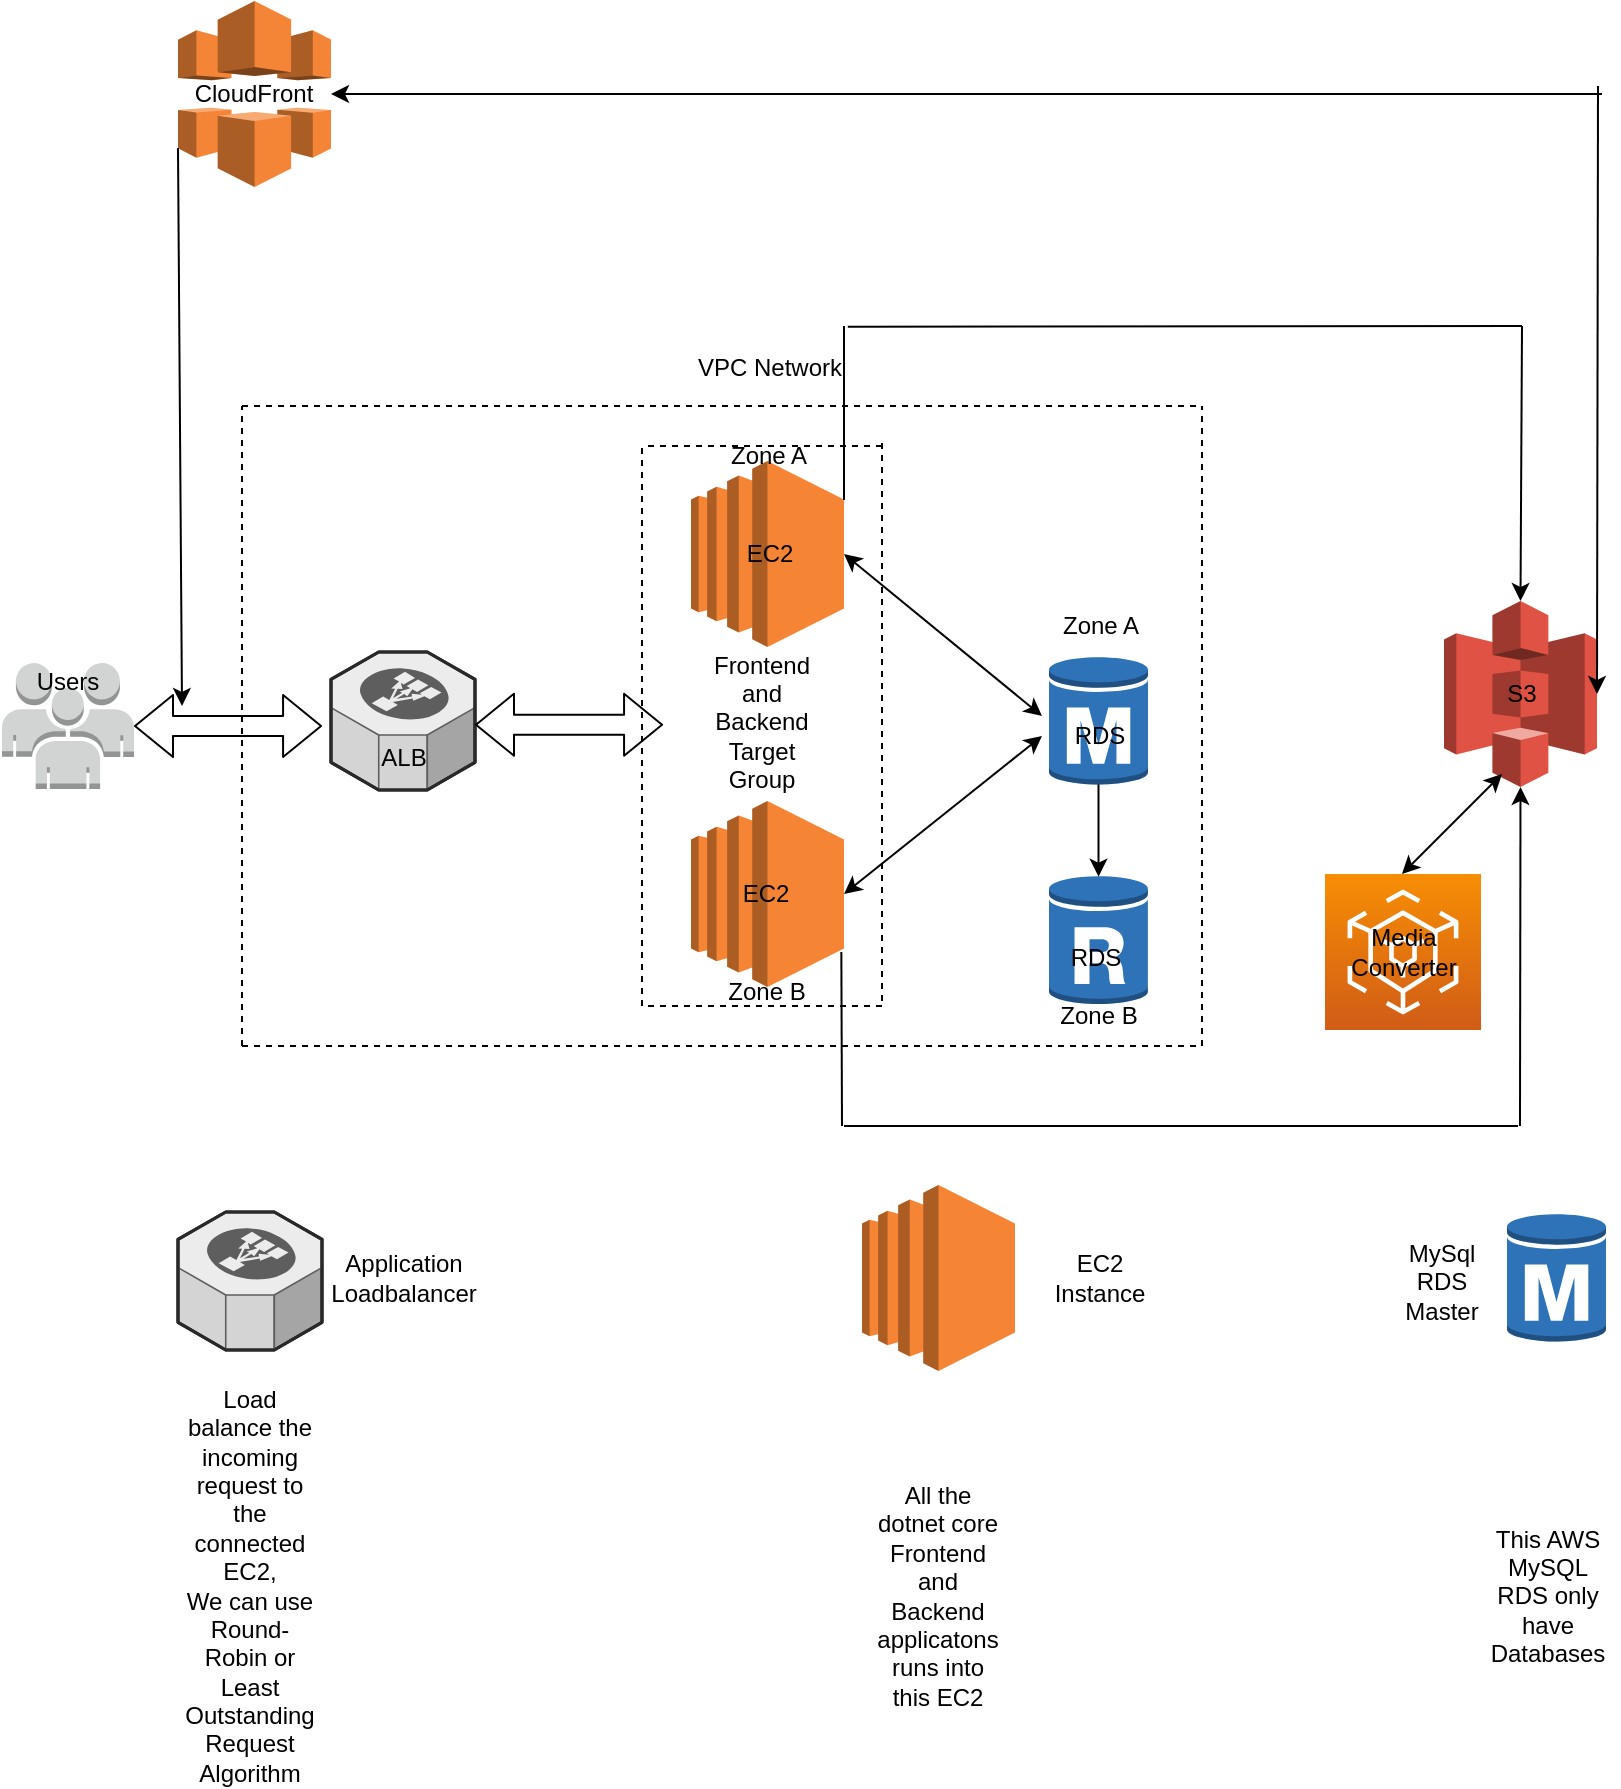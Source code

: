 <mxfile version="14.4.4" type="github">
  <diagram id="r-q9BiQXBwn9JyYvfPFh" name="Page-1">
    <mxGraphModel dx="868" dy="482" grid="1" gridSize="10" guides="1" tooltips="1" connect="1" arrows="1" fold="1" page="1" pageScale="1" pageWidth="850" pageHeight="1100" math="0" shadow="0">
      <root>
        <mxCell id="0" />
        <mxCell id="1" parent="0" />
        <mxCell id="eG_0CHaYLiDFAWbf7He8-1" value="" style="verticalLabelPosition=bottom;html=1;verticalAlign=top;strokeWidth=1;align=center;outlineConnect=0;dashed=0;outlineConnect=0;shape=mxgraph.aws3d.elasticLoadBalancing;fillColor=#ECECEC;strokeColor=#5E5E5E;aspect=fixed;" parent="1" vertex="1">
          <mxGeometry x="164.5" y="403" width="72" height="69" as="geometry" />
        </mxCell>
        <mxCell id="eG_0CHaYLiDFAWbf7He8-2" value="" style="outlineConnect=0;dashed=0;verticalLabelPosition=bottom;verticalAlign=top;align=center;html=1;shape=mxgraph.aws3.ec2;fillColor=#F58534;gradientColor=none;" parent="1" vertex="1">
          <mxGeometry x="344.5" y="307.5" width="76.5" height="93" as="geometry" />
        </mxCell>
        <mxCell id="eG_0CHaYLiDFAWbf7He8-3" value="" style="outlineConnect=0;dashed=0;verticalLabelPosition=bottom;verticalAlign=top;align=center;html=1;shape=mxgraph.aws3.ec2;fillColor=#F58534;gradientColor=none;" parent="1" vertex="1">
          <mxGeometry x="344.5" y="477.5" width="76.5" height="93" as="geometry" />
        </mxCell>
        <mxCell id="eG_0CHaYLiDFAWbf7He8-4" value="" style="outlineConnect=0;dashed=0;verticalLabelPosition=bottom;verticalAlign=top;align=center;html=1;shape=mxgraph.aws3.rds_db_instance;fillColor=#2E73B8;gradientColor=none;" parent="1" vertex="1">
          <mxGeometry x="523.5" y="404.5" width="49.5" height="66" as="geometry" />
        </mxCell>
        <mxCell id="eG_0CHaYLiDFAWbf7He8-5" value="" style="outlineConnect=0;dashed=0;verticalLabelPosition=bottom;verticalAlign=top;align=center;html=1;shape=mxgraph.aws3.s3;fillColor=#E05243;gradientColor=none;" parent="1" vertex="1">
          <mxGeometry x="721" y="377.5" width="76.5" height="93" as="geometry" />
        </mxCell>
        <mxCell id="eG_0CHaYLiDFAWbf7He8-6" value="" style="points=[[0,0,0],[0.25,0,0],[0.5,0,0],[0.75,0,0],[1,0,0],[0,1,0],[0.25,1,0],[0.5,1,0],[0.75,1,0],[1,1,0],[0,0.25,0],[0,0.5,0],[0,0.75,0],[1,0.25,0],[1,0.5,0],[1,0.75,0]];outlineConnect=0;fontColor=#232F3E;gradientColor=#F78E04;gradientDirection=north;fillColor=#D05C17;strokeColor=#ffffff;dashed=0;verticalLabelPosition=bottom;verticalAlign=top;align=center;html=1;fontSize=12;fontStyle=0;aspect=fixed;shape=mxgraph.aws4.resourceIcon;resIcon=mxgraph.aws4.elemental_mediaconvert;" parent="1" vertex="1">
          <mxGeometry x="661.5" y="514" width="78" height="78" as="geometry" />
        </mxCell>
        <mxCell id="eG_0CHaYLiDFAWbf7He8-8" value="" style="outlineConnect=0;dashed=0;verticalLabelPosition=bottom;verticalAlign=top;align=center;html=1;shape=mxgraph.aws3.users;fillColor=#D2D3D3;gradientColor=none;" parent="1" vertex="1">
          <mxGeometry y="408.5" width="66" height="63" as="geometry" />
        </mxCell>
        <mxCell id="eG_0CHaYLiDFAWbf7He8-9" value="" style="verticalLabelPosition=bottom;html=1;verticalAlign=top;strokeWidth=1;align=center;outlineConnect=0;dashed=0;outlineConnect=0;shape=mxgraph.aws3d.elasticLoadBalancing;fillColor=#ECECEC;strokeColor=#5E5E5E;aspect=fixed;" parent="1" vertex="1">
          <mxGeometry x="88" y="683" width="72" height="69" as="geometry" />
        </mxCell>
        <mxCell id="eG_0CHaYLiDFAWbf7He8-10" value="" style="outlineConnect=0;dashed=0;verticalLabelPosition=bottom;verticalAlign=top;align=center;html=1;shape=mxgraph.aws3.ec2;fillColor=#F58534;gradientColor=none;" parent="1" vertex="1">
          <mxGeometry x="430" y="669.5" width="76.5" height="93" as="geometry" />
        </mxCell>
        <mxCell id="eG_0CHaYLiDFAWbf7He8-11" value="" style="outlineConnect=0;dashed=0;verticalLabelPosition=bottom;verticalAlign=top;align=center;html=1;shape=mxgraph.aws3.rds_db_instance;fillColor=#2E73B8;gradientColor=none;" parent="1" vertex="1">
          <mxGeometry x="752.5" y="683" width="49.5" height="66" as="geometry" />
        </mxCell>
        <mxCell id="eG_0CHaYLiDFAWbf7He8-12" value="" style="outlineConnect=0;dashed=0;verticalLabelPosition=bottom;verticalAlign=top;align=center;html=1;shape=mxgraph.aws3.cloudfront;fillColor=#F58536;gradientColor=none;" parent="1" vertex="1">
          <mxGeometry x="88" y="77.5" width="76.5" height="93" as="geometry" />
        </mxCell>
        <mxCell id="eG_0CHaYLiDFAWbf7He8-14" value="Load balance the incoming request to the connected EC2,&lt;br&gt;We can use Round-Robin or Least Outstanding Request Algorithm&lt;br&gt;" style="text;html=1;strokeColor=none;fillColor=none;align=center;verticalAlign=middle;whiteSpace=wrap;rounded=0;" parent="1" vertex="1">
          <mxGeometry x="104" y="860" width="40" height="20" as="geometry" />
        </mxCell>
        <mxCell id="eG_0CHaYLiDFAWbf7He8-15" value="All the dotnet core Frontend and Backend applicatons runs&amp;nbsp;into this EC2" style="text;html=1;strokeColor=none;fillColor=none;align=center;verticalAlign=middle;whiteSpace=wrap;rounded=0;" parent="1" vertex="1">
          <mxGeometry x="448.25" y="870" width="40" height="10" as="geometry" />
        </mxCell>
        <mxCell id="eG_0CHaYLiDFAWbf7He8-23" value="This AWS MySQL&lt;br&gt;RDS only have Databases" style="text;html=1;strokeColor=none;fillColor=none;align=center;verticalAlign=middle;whiteSpace=wrap;rounded=0;" parent="1" vertex="1">
          <mxGeometry x="752.5" y="870" width="40" height="10" as="geometry" />
        </mxCell>
        <mxCell id="eG_0CHaYLiDFAWbf7He8-26" value="" style="endArrow=none;dashed=1;html=1;" parent="1" edge="1">
          <mxGeometry width="50" height="50" relative="1" as="geometry">
            <mxPoint x="120" y="600" as="sourcePoint" />
            <mxPoint x="120" y="280" as="targetPoint" />
          </mxGeometry>
        </mxCell>
        <mxCell id="eG_0CHaYLiDFAWbf7He8-27" value="" style="endArrow=none;dashed=1;html=1;" parent="1" edge="1">
          <mxGeometry width="50" height="50" relative="1" as="geometry">
            <mxPoint x="600" y="600" as="sourcePoint" />
            <mxPoint x="600" y="280" as="targetPoint" />
          </mxGeometry>
        </mxCell>
        <mxCell id="eG_0CHaYLiDFAWbf7He8-28" value="" style="endArrow=none;dashed=1;html=1;" parent="1" edge="1">
          <mxGeometry width="50" height="50" relative="1" as="geometry">
            <mxPoint x="120" y="280" as="sourcePoint" />
            <mxPoint x="600" y="280" as="targetPoint" />
          </mxGeometry>
        </mxCell>
        <mxCell id="eG_0CHaYLiDFAWbf7He8-29" value="" style="endArrow=none;dashed=1;html=1;" parent="1" edge="1">
          <mxGeometry width="50" height="50" relative="1" as="geometry">
            <mxPoint x="120" y="600" as="sourcePoint" />
            <mxPoint x="600" y="600" as="targetPoint" />
          </mxGeometry>
        </mxCell>
        <mxCell id="eG_0CHaYLiDFAWbf7He8-30" value="" style="endArrow=none;dashed=1;html=1;" parent="1" edge="1">
          <mxGeometry width="50" height="50" relative="1" as="geometry">
            <mxPoint x="320" y="580" as="sourcePoint" />
            <mxPoint x="320" y="300" as="targetPoint" />
          </mxGeometry>
        </mxCell>
        <mxCell id="eG_0CHaYLiDFAWbf7He8-31" value="" style="endArrow=none;dashed=1;html=1;" parent="1" edge="1">
          <mxGeometry width="50" height="50" relative="1" as="geometry">
            <mxPoint x="440" y="577.5" as="sourcePoint" />
            <mxPoint x="440" y="297.5" as="targetPoint" />
          </mxGeometry>
        </mxCell>
        <mxCell id="eG_0CHaYLiDFAWbf7He8-32" value="" style="endArrow=none;dashed=1;html=1;" parent="1" edge="1">
          <mxGeometry width="50" height="50" relative="1" as="geometry">
            <mxPoint x="440" y="300" as="sourcePoint" />
            <mxPoint x="320" y="300" as="targetPoint" />
          </mxGeometry>
        </mxCell>
        <mxCell id="eG_0CHaYLiDFAWbf7He8-33" value="" style="endArrow=none;dashed=1;html=1;" parent="1" edge="1">
          <mxGeometry width="50" height="50" relative="1" as="geometry">
            <mxPoint x="440" y="580" as="sourcePoint" />
            <mxPoint x="320" y="580" as="targetPoint" />
          </mxGeometry>
        </mxCell>
        <mxCell id="eG_0CHaYLiDFAWbf7He8-34" value="Zone A" style="text;html=1;strokeColor=none;fillColor=none;align=center;verticalAlign=middle;whiteSpace=wrap;rounded=0;" parent="1" vertex="1">
          <mxGeometry x="362.38" y="295" width="42.75" height="20" as="geometry" />
        </mxCell>
        <mxCell id="eG_0CHaYLiDFAWbf7He8-35" value="Zone B" style="text;html=1;strokeColor=none;fillColor=none;align=center;verticalAlign=middle;whiteSpace=wrap;rounded=0;" parent="1" vertex="1">
          <mxGeometry x="361" y="563" width="42.75" height="20" as="geometry" />
        </mxCell>
        <mxCell id="eG_0CHaYLiDFAWbf7He8-38" value="Frontend and Backend Target Group" style="text;html=1;strokeColor=none;fillColor=none;align=center;verticalAlign=middle;whiteSpace=wrap;rounded=0;" parent="1" vertex="1">
          <mxGeometry x="360" y="427.5" width="40" height="20" as="geometry" />
        </mxCell>
        <mxCell id="eG_0CHaYLiDFAWbf7He8-42" value="EC2" style="text;html=1;strokeColor=none;fillColor=none;align=center;verticalAlign=middle;whiteSpace=wrap;rounded=0;" parent="1" vertex="1">
          <mxGeometry x="363.76" y="344" width="40" height="20" as="geometry" />
        </mxCell>
        <mxCell id="eG_0CHaYLiDFAWbf7He8-43" value="EC2" style="text;html=1;strokeColor=none;fillColor=none;align=center;verticalAlign=middle;whiteSpace=wrap;rounded=0;" parent="1" vertex="1">
          <mxGeometry x="362.38" y="514" width="40" height="20" as="geometry" />
        </mxCell>
        <mxCell id="eG_0CHaYLiDFAWbf7He8-44" value="ALB" style="text;html=1;strokeColor=none;fillColor=none;align=center;verticalAlign=middle;whiteSpace=wrap;rounded=0;" parent="1" vertex="1">
          <mxGeometry x="180.5" y="446" width="40" height="20" as="geometry" />
        </mxCell>
        <mxCell id="eG_0CHaYLiDFAWbf7He8-45" value="RDS" style="text;html=1;strokeColor=none;fillColor=none;align=center;verticalAlign=middle;whiteSpace=wrap;rounded=0;" parent="1" vertex="1">
          <mxGeometry x="529.25" y="435" width="40" height="20" as="geometry" />
        </mxCell>
        <mxCell id="eG_0CHaYLiDFAWbf7He8-46" value="Zone A" style="text;html=1;strokeColor=none;fillColor=none;align=center;verticalAlign=middle;whiteSpace=wrap;rounded=0;" parent="1" vertex="1">
          <mxGeometry x="527.87" y="380" width="42.75" height="20" as="geometry" />
        </mxCell>
        <mxCell id="eG_0CHaYLiDFAWbf7He8-47" value="" style="outlineConnect=0;dashed=0;verticalLabelPosition=bottom;verticalAlign=top;align=center;html=1;shape=mxgraph.aws3.rds_db_instance_read_replica;fillColor=#2E73B8;gradientColor=none;" parent="1" vertex="1">
          <mxGeometry x="523.5" y="514" width="49.5" height="66" as="geometry" />
        </mxCell>
        <mxCell id="eG_0CHaYLiDFAWbf7He8-48" value="RDS" style="text;html=1;strokeColor=none;fillColor=none;align=center;verticalAlign=middle;whiteSpace=wrap;rounded=0;" parent="1" vertex="1">
          <mxGeometry x="527.25" y="546" width="40" height="20" as="geometry" />
        </mxCell>
        <mxCell id="eG_0CHaYLiDFAWbf7He8-49" value="VPC Network" style="text;html=1;strokeColor=none;fillColor=none;align=center;verticalAlign=middle;whiteSpace=wrap;rounded=0;" parent="1" vertex="1">
          <mxGeometry x="246.5" y="250.5" width="273.5" height="20" as="geometry" />
        </mxCell>
        <mxCell id="eG_0CHaYLiDFAWbf7He8-50" value="S3" style="text;html=1;strokeColor=none;fillColor=none;align=center;verticalAlign=middle;whiteSpace=wrap;rounded=0;" parent="1" vertex="1">
          <mxGeometry x="739.5" y="414" width="40" height="20" as="geometry" />
        </mxCell>
        <mxCell id="eG_0CHaYLiDFAWbf7He8-51" value="Media Converter" style="text;html=1;strokeColor=none;fillColor=none;align=center;verticalAlign=middle;whiteSpace=wrap;rounded=0;" parent="1" vertex="1">
          <mxGeometry x="680.5" y="543" width="40" height="20" as="geometry" />
        </mxCell>
        <mxCell id="eG_0CHaYLiDFAWbf7He8-52" value="CloudFront" style="text;html=1;strokeColor=none;fillColor=none;align=center;verticalAlign=middle;whiteSpace=wrap;rounded=0;" parent="1" vertex="1">
          <mxGeometry x="106.25" y="114" width="40" height="20" as="geometry" />
        </mxCell>
        <mxCell id="eG_0CHaYLiDFAWbf7He8-53" value="Users" style="text;html=1;strokeColor=none;fillColor=none;align=center;verticalAlign=middle;whiteSpace=wrap;rounded=0;" parent="1" vertex="1">
          <mxGeometry x="13" y="408" width="40" height="20" as="geometry" />
        </mxCell>
        <mxCell id="eG_0CHaYLiDFAWbf7He8-55" value="" style="shape=flexArrow;endArrow=classic;startArrow=classic;html=1;exitX=1;exitY=0.5;exitDx=0;exitDy=0;exitPerimeter=0;entryX=-0.062;entryY=0.42;entryDx=0;entryDy=0;entryPerimeter=0;" parent="1" source="eG_0CHaYLiDFAWbf7He8-8" edge="1">
          <mxGeometry width="50" height="50" relative="1" as="geometry">
            <mxPoint x="400" y="398" as="sourcePoint" />
            <mxPoint x="160.036" y="439.98" as="targetPoint" />
          </mxGeometry>
        </mxCell>
        <mxCell id="eG_0CHaYLiDFAWbf7He8-56" value="" style="endArrow=classic;html=1;exitX=0;exitY=0.79;exitDx=0;exitDy=0;exitPerimeter=0;" parent="1" source="eG_0CHaYLiDFAWbf7He8-12" edge="1">
          <mxGeometry width="50" height="50" relative="1" as="geometry">
            <mxPoint x="16" y="364" as="sourcePoint" />
            <mxPoint x="90" y="430" as="targetPoint" />
          </mxGeometry>
        </mxCell>
        <mxCell id="eG_0CHaYLiDFAWbf7He8-57" value="" style="shape=flexArrow;endArrow=classic;startArrow=classic;html=1;exitX=1;exitY=0.5;exitDx=0;exitDy=0;exitPerimeter=0;entryX=-0.062;entryY=0.42;entryDx=0;entryDy=0;entryPerimeter=0;" parent="1" edge="1">
          <mxGeometry width="50" height="50" relative="1" as="geometry">
            <mxPoint x="236.5" y="439.35" as="sourcePoint" />
            <mxPoint x="330.536" y="439.33" as="targetPoint" />
          </mxGeometry>
        </mxCell>
        <mxCell id="eG_0CHaYLiDFAWbf7He8-58" value="" style="endArrow=classic;startArrow=classic;html=1;exitX=1;exitY=0.5;exitDx=0;exitDy=0;exitPerimeter=0;" parent="1" source="eG_0CHaYLiDFAWbf7He8-2" edge="1">
          <mxGeometry width="50" height="50" relative="1" as="geometry">
            <mxPoint x="400" y="390" as="sourcePoint" />
            <mxPoint x="520" y="435" as="targetPoint" />
          </mxGeometry>
        </mxCell>
        <mxCell id="eG_0CHaYLiDFAWbf7He8-59" value="" style="endArrow=classic;startArrow=classic;html=1;exitX=1;exitY=0.5;exitDx=0;exitDy=0;exitPerimeter=0;" parent="1" source="eG_0CHaYLiDFAWbf7He8-3" edge="1">
          <mxGeometry width="50" height="50" relative="1" as="geometry">
            <mxPoint x="450" y="520" as="sourcePoint" />
            <mxPoint x="520" y="445" as="targetPoint" />
            <Array as="points" />
          </mxGeometry>
        </mxCell>
        <mxCell id="eG_0CHaYLiDFAWbf7He8-65" value="" style="endArrow=none;html=1;exitX=1;exitY=0.21;exitDx=0;exitDy=0;exitPerimeter=0;" parent="1" source="eG_0CHaYLiDFAWbf7He8-2" edge="1">
          <mxGeometry width="50" height="50" relative="1" as="geometry">
            <mxPoint x="400" y="390" as="sourcePoint" />
            <mxPoint x="421" y="240" as="targetPoint" />
          </mxGeometry>
        </mxCell>
        <mxCell id="eG_0CHaYLiDFAWbf7He8-66" value="" style="endArrow=none;html=1;" parent="1" edge="1">
          <mxGeometry width="50" height="50" relative="1" as="geometry">
            <mxPoint x="420" y="640" as="sourcePoint" />
            <mxPoint x="419.67" y="553" as="targetPoint" />
          </mxGeometry>
        </mxCell>
        <mxCell id="eG_0CHaYLiDFAWbf7He8-67" value="" style="endArrow=none;html=1;entryX=0.645;entryY=-0.208;entryDx=0;entryDy=0;entryPerimeter=0;" parent="1" edge="1">
          <mxGeometry width="50" height="50" relative="1" as="geometry">
            <mxPoint x="760" y="240" as="sourcePoint" />
            <mxPoint x="422.908" y="240.34" as="targetPoint" />
          </mxGeometry>
        </mxCell>
        <mxCell id="eG_0CHaYLiDFAWbf7He8-68" value="" style="endArrow=none;html=1;" parent="1" edge="1">
          <mxGeometry width="50" height="50" relative="1" as="geometry">
            <mxPoint x="758" y="640" as="sourcePoint" />
            <mxPoint x="421" y="640" as="targetPoint" />
          </mxGeometry>
        </mxCell>
        <mxCell id="eG_0CHaYLiDFAWbf7He8-69" value="" style="endArrow=classic;html=1;entryX=0.5;entryY=0;entryDx=0;entryDy=0;entryPerimeter=0;" parent="1" target="eG_0CHaYLiDFAWbf7He8-5" edge="1">
          <mxGeometry width="50" height="50" relative="1" as="geometry">
            <mxPoint x="760" y="240" as="sourcePoint" />
            <mxPoint x="740" y="290" as="targetPoint" />
          </mxGeometry>
        </mxCell>
        <mxCell id="eG_0CHaYLiDFAWbf7He8-70" value="" style="endArrow=classic;html=1;entryX=0.5;entryY=1;entryDx=0;entryDy=0;entryPerimeter=0;" parent="1" target="eG_0CHaYLiDFAWbf7He8-5" edge="1">
          <mxGeometry width="50" height="50" relative="1" as="geometry">
            <mxPoint x="759" y="640" as="sourcePoint" />
            <mxPoint x="792.5" y="637.5" as="targetPoint" />
          </mxGeometry>
        </mxCell>
        <mxCell id="eG_0CHaYLiDFAWbf7He8-71" value="Zone B" style="text;html=1;strokeColor=none;fillColor=none;align=center;verticalAlign=middle;whiteSpace=wrap;rounded=0;" parent="1" vertex="1">
          <mxGeometry x="527.25" y="574.5" width="42.75" height="20" as="geometry" />
        </mxCell>
        <mxCell id="eG_0CHaYLiDFAWbf7He8-72" value="" style="endArrow=classic;startArrow=classic;html=1;" parent="1" edge="1">
          <mxGeometry width="50" height="50" relative="1" as="geometry">
            <mxPoint x="700" y="514" as="sourcePoint" />
            <mxPoint x="750" y="464" as="targetPoint" />
          </mxGeometry>
        </mxCell>
        <mxCell id="eG_0CHaYLiDFAWbf7He8-73" value="" style="endArrow=classic;html=1;entryX=1;entryY=0.5;entryDx=0;entryDy=0;entryPerimeter=0;" parent="1" target="eG_0CHaYLiDFAWbf7He8-12" edge="1">
          <mxGeometry width="50" height="50" relative="1" as="geometry">
            <mxPoint x="800" y="124" as="sourcePoint" />
            <mxPoint x="450" y="340" as="targetPoint" />
          </mxGeometry>
        </mxCell>
        <mxCell id="eG_0CHaYLiDFAWbf7He8-74" value="" style="endArrow=classic;html=1;entryX=1;entryY=0.5;entryDx=0;entryDy=0;entryPerimeter=0;" parent="1" target="eG_0CHaYLiDFAWbf7He8-5" edge="1">
          <mxGeometry width="50" height="50" relative="1" as="geometry">
            <mxPoint x="798" y="120" as="sourcePoint" />
            <mxPoint x="450" y="340" as="targetPoint" />
          </mxGeometry>
        </mxCell>
        <mxCell id="lQRdfGrs81SCB75VnRj4-2" value="Application Loadbalancer" style="text;html=1;strokeColor=none;fillColor=none;align=center;verticalAlign=middle;whiteSpace=wrap;rounded=0;" vertex="1" parent="1">
          <mxGeometry x="180.5" y="706" width="40" height="20" as="geometry" />
        </mxCell>
        <mxCell id="lQRdfGrs81SCB75VnRj4-3" value="EC2 Instance" style="text;html=1;strokeColor=none;fillColor=none;align=center;verticalAlign=middle;whiteSpace=wrap;rounded=0;" vertex="1" parent="1">
          <mxGeometry x="528.63" y="706" width="40" height="20" as="geometry" />
        </mxCell>
        <mxCell id="lQRdfGrs81SCB75VnRj4-4" value="MySql RDS Master" style="text;html=1;strokeColor=none;fillColor=none;align=center;verticalAlign=middle;whiteSpace=wrap;rounded=0;" vertex="1" parent="1">
          <mxGeometry x="699.5" y="707.5" width="40" height="20" as="geometry" />
        </mxCell>
        <mxCell id="lQRdfGrs81SCB75VnRj4-5" value="" style="endArrow=classic;html=1;entryX=0.5;entryY=0.02;entryDx=0;entryDy=0;entryPerimeter=0;exitX=0.5;exitY=0.98;exitDx=0;exitDy=0;exitPerimeter=0;" edge="1" parent="1" source="eG_0CHaYLiDFAWbf7He8-4" target="eG_0CHaYLiDFAWbf7He8-47">
          <mxGeometry width="50" height="50" relative="1" as="geometry">
            <mxPoint x="400" y="540" as="sourcePoint" />
            <mxPoint x="450" y="490" as="targetPoint" />
          </mxGeometry>
        </mxCell>
      </root>
    </mxGraphModel>
  </diagram>
</mxfile>

